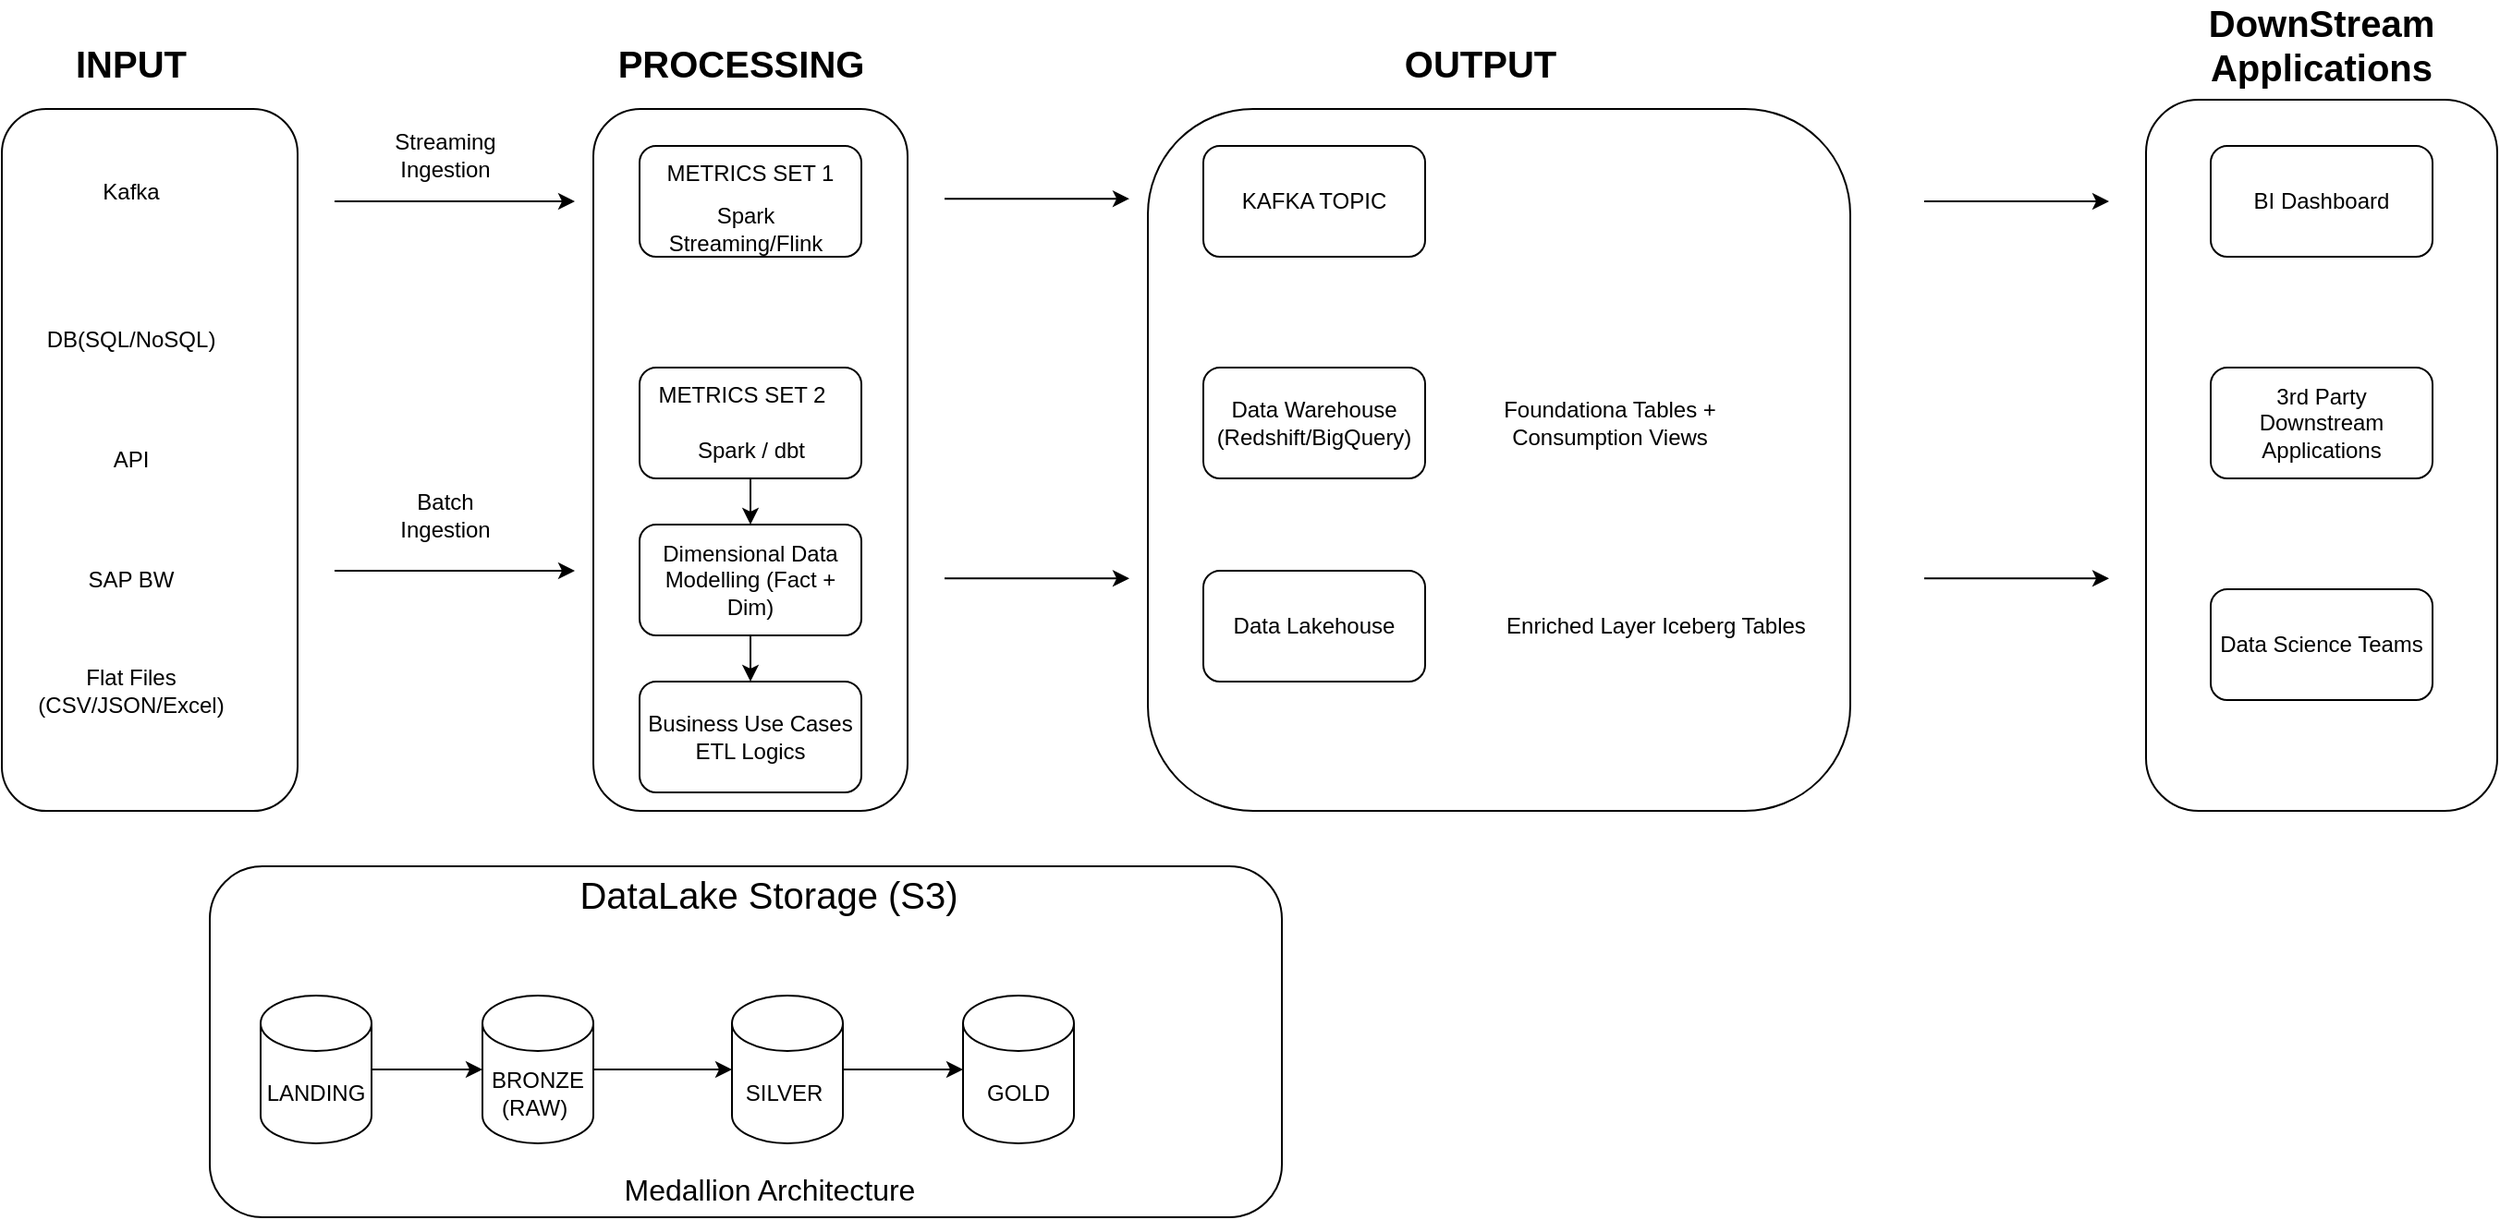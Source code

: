 <mxfile version="27.2.0">
  <diagram name="Page-1" id="Ah_BVm8UG3qweHjtrVJi">
    <mxGraphModel dx="1737" dy="878" grid="1" gridSize="10" guides="1" tooltips="1" connect="1" arrows="1" fold="1" page="1" pageScale="1" pageWidth="827" pageHeight="1169" math="0" shadow="0">
      <root>
        <mxCell id="0" />
        <mxCell id="1" parent="0" />
        <mxCell id="hRZKgi0yS8pwd4xGPH1x-1" value="" style="rounded=1;whiteSpace=wrap;html=1;" vertex="1" parent="1">
          <mxGeometry x="30" y="80" width="160" height="380" as="geometry" />
        </mxCell>
        <mxCell id="hRZKgi0yS8pwd4xGPH1x-2" value="&lt;b&gt;&lt;font style=&quot;font-size: 20px;&quot;&gt;INPUT&lt;/font&gt;&lt;/b&gt;" style="text;html=1;align=center;verticalAlign=middle;whiteSpace=wrap;rounded=0;" vertex="1" parent="1">
          <mxGeometry x="70" y="40" width="60" height="30" as="geometry" />
        </mxCell>
        <mxCell id="hRZKgi0yS8pwd4xGPH1x-3" value="Kafka" style="text;html=1;align=center;verticalAlign=middle;whiteSpace=wrap;rounded=0;" vertex="1" parent="1">
          <mxGeometry x="70" y="110" width="60" height="30" as="geometry" />
        </mxCell>
        <mxCell id="hRZKgi0yS8pwd4xGPH1x-5" value="DB(SQL/NoSQL)" style="text;html=1;align=center;verticalAlign=middle;whiteSpace=wrap;rounded=0;" vertex="1" parent="1">
          <mxGeometry x="70" y="190" width="60" height="30" as="geometry" />
        </mxCell>
        <mxCell id="hRZKgi0yS8pwd4xGPH1x-6" value="API" style="text;html=1;align=center;verticalAlign=middle;whiteSpace=wrap;rounded=0;" vertex="1" parent="1">
          <mxGeometry x="70" y="255" width="60" height="30" as="geometry" />
        </mxCell>
        <mxCell id="hRZKgi0yS8pwd4xGPH1x-8" value="SAP BW" style="text;html=1;align=center;verticalAlign=middle;whiteSpace=wrap;rounded=0;" vertex="1" parent="1">
          <mxGeometry x="70" y="320" width="60" height="30" as="geometry" />
        </mxCell>
        <mxCell id="hRZKgi0yS8pwd4xGPH1x-9" value="Flat Files (CSV/JSON/Excel)" style="text;html=1;align=center;verticalAlign=middle;whiteSpace=wrap;rounded=0;" vertex="1" parent="1">
          <mxGeometry x="70" y="380" width="60" height="30" as="geometry" />
        </mxCell>
        <mxCell id="hRZKgi0yS8pwd4xGPH1x-10" value="" style="rounded=1;whiteSpace=wrap;html=1;" vertex="1" parent="1">
          <mxGeometry x="350" y="80" width="170" height="380" as="geometry" />
        </mxCell>
        <mxCell id="hRZKgi0yS8pwd4xGPH1x-11" value="&lt;b&gt;&lt;font style=&quot;font-size: 20px;&quot;&gt;PROCESSING&lt;/font&gt;&lt;/b&gt;" style="text;html=1;align=center;verticalAlign=middle;whiteSpace=wrap;rounded=0;" vertex="1" parent="1">
          <mxGeometry x="400" y="40" width="60" height="30" as="geometry" />
        </mxCell>
        <mxCell id="hRZKgi0yS8pwd4xGPH1x-12" value="" style="endArrow=classic;html=1;rounded=0;" edge="1" parent="1">
          <mxGeometry width="50" height="50" relative="1" as="geometry">
            <mxPoint x="210" y="130" as="sourcePoint" />
            <mxPoint x="340" y="130" as="targetPoint" />
          </mxGeometry>
        </mxCell>
        <mxCell id="hRZKgi0yS8pwd4xGPH1x-13" value="" style="endArrow=classic;html=1;rounded=0;" edge="1" parent="1">
          <mxGeometry width="50" height="50" relative="1" as="geometry">
            <mxPoint x="210" y="330" as="sourcePoint" />
            <mxPoint x="340" y="330" as="targetPoint" />
          </mxGeometry>
        </mxCell>
        <mxCell id="hRZKgi0yS8pwd4xGPH1x-14" value="Streaming Ingestion" style="text;html=1;align=center;verticalAlign=middle;whiteSpace=wrap;rounded=0;" vertex="1" parent="1">
          <mxGeometry x="240" y="90" width="60" height="30" as="geometry" />
        </mxCell>
        <mxCell id="hRZKgi0yS8pwd4xGPH1x-15" value="Batch Ingestion" style="text;html=1;align=center;verticalAlign=middle;whiteSpace=wrap;rounded=0;" vertex="1" parent="1">
          <mxGeometry x="240" y="285" width="60" height="30" as="geometry" />
        </mxCell>
        <mxCell id="hRZKgi0yS8pwd4xGPH1x-16" value="" style="rounded=1;whiteSpace=wrap;html=1;" vertex="1" parent="1">
          <mxGeometry x="375" y="100" width="120" height="60" as="geometry" />
        </mxCell>
        <mxCell id="hRZKgi0yS8pwd4xGPH1x-17" value="METRICS SET 1" style="text;html=1;align=center;verticalAlign=middle;whiteSpace=wrap;rounded=0;" vertex="1" parent="1">
          <mxGeometry x="385" y="100" width="100" height="30" as="geometry" />
        </mxCell>
        <mxCell id="hRZKgi0yS8pwd4xGPH1x-30" value="" style="edgeStyle=orthogonalEdgeStyle;rounded=0;orthogonalLoop=1;jettySize=auto;html=1;" edge="1" parent="1" source="hRZKgi0yS8pwd4xGPH1x-18" target="hRZKgi0yS8pwd4xGPH1x-28">
          <mxGeometry relative="1" as="geometry" />
        </mxCell>
        <mxCell id="hRZKgi0yS8pwd4xGPH1x-18" value="" style="rounded=1;whiteSpace=wrap;html=1;" vertex="1" parent="1">
          <mxGeometry x="375" y="220" width="120" height="60" as="geometry" />
        </mxCell>
        <mxCell id="hRZKgi0yS8pwd4xGPH1x-19" value="METRICS SET 2" style="text;html=1;align=center;verticalAlign=middle;whiteSpace=wrap;rounded=0;" vertex="1" parent="1">
          <mxGeometry x="382.5" y="220" width="95" height="30" as="geometry" />
        </mxCell>
        <mxCell id="hRZKgi0yS8pwd4xGPH1x-20" value="Spark Streaming/Flink" style="text;html=1;align=center;verticalAlign=middle;whiteSpace=wrap;rounded=0;" vertex="1" parent="1">
          <mxGeometry x="375" y="130" width="115" height="30" as="geometry" />
        </mxCell>
        <mxCell id="hRZKgi0yS8pwd4xGPH1x-21" value="Spark / dbt" style="text;html=1;align=center;verticalAlign=middle;whiteSpace=wrap;rounded=0;" vertex="1" parent="1">
          <mxGeometry x="392.5" y="250" width="85" height="30" as="geometry" />
        </mxCell>
        <mxCell id="hRZKgi0yS8pwd4xGPH1x-34" style="edgeStyle=orthogonalEdgeStyle;rounded=0;orthogonalLoop=1;jettySize=auto;html=1;exitX=0.5;exitY=1;exitDx=0;exitDy=0;entryX=0.5;entryY=0;entryDx=0;entryDy=0;" edge="1" parent="1" source="hRZKgi0yS8pwd4xGPH1x-28" target="hRZKgi0yS8pwd4xGPH1x-31">
          <mxGeometry relative="1" as="geometry" />
        </mxCell>
        <mxCell id="hRZKgi0yS8pwd4xGPH1x-28" value="Dimensional Data Modelling (Fact + Dim)" style="rounded=1;whiteSpace=wrap;html=1;" vertex="1" parent="1">
          <mxGeometry x="375" y="305" width="120" height="60" as="geometry" />
        </mxCell>
        <mxCell id="hRZKgi0yS8pwd4xGPH1x-31" value="Business Use Cases ETL Logics" style="rounded=1;whiteSpace=wrap;html=1;" vertex="1" parent="1">
          <mxGeometry x="375" y="390" width="120" height="60" as="geometry" />
        </mxCell>
        <mxCell id="hRZKgi0yS8pwd4xGPH1x-36" value="" style="rounded=1;whiteSpace=wrap;html=1;" vertex="1" parent="1">
          <mxGeometry x="142.5" y="490" width="580" height="190" as="geometry" />
        </mxCell>
        <mxCell id="hRZKgi0yS8pwd4xGPH1x-37" value="&lt;font style=&quot;font-size: 20px;&quot;&gt;DataLake Storage (S3)&lt;/font&gt;" style="text;html=1;align=center;verticalAlign=middle;whiteSpace=wrap;rounded=0;" vertex="1" parent="1">
          <mxGeometry x="330" y="490" width="230" height="30" as="geometry" />
        </mxCell>
        <mxCell id="hRZKgi0yS8pwd4xGPH1x-39" value="LANDING" style="shape=cylinder3;whiteSpace=wrap;html=1;boundedLbl=1;backgroundOutline=1;size=15;" vertex="1" parent="1">
          <mxGeometry x="170" y="560" width="60" height="80" as="geometry" />
        </mxCell>
        <mxCell id="hRZKgi0yS8pwd4xGPH1x-40" value="BRONZE (RAW)&amp;nbsp;" style="shape=cylinder3;whiteSpace=wrap;html=1;boundedLbl=1;backgroundOutline=1;size=15;" vertex="1" parent="1">
          <mxGeometry x="290" y="560" width="60" height="80" as="geometry" />
        </mxCell>
        <mxCell id="hRZKgi0yS8pwd4xGPH1x-41" value="SILVER&amp;nbsp;" style="shape=cylinder3;whiteSpace=wrap;html=1;boundedLbl=1;backgroundOutline=1;size=15;" vertex="1" parent="1">
          <mxGeometry x="425" y="560" width="60" height="80" as="geometry" />
        </mxCell>
        <mxCell id="hRZKgi0yS8pwd4xGPH1x-42" value="GOLD" style="shape=cylinder3;whiteSpace=wrap;html=1;boundedLbl=1;backgroundOutline=1;size=15;" vertex="1" parent="1">
          <mxGeometry x="550" y="560" width="60" height="80" as="geometry" />
        </mxCell>
        <mxCell id="hRZKgi0yS8pwd4xGPH1x-44" style="edgeStyle=orthogonalEdgeStyle;rounded=0;orthogonalLoop=1;jettySize=auto;html=1;exitX=1;exitY=0.5;exitDx=0;exitDy=0;exitPerimeter=0;entryX=0;entryY=0.5;entryDx=0;entryDy=0;entryPerimeter=0;" edge="1" parent="1" source="hRZKgi0yS8pwd4xGPH1x-39" target="hRZKgi0yS8pwd4xGPH1x-40">
          <mxGeometry relative="1" as="geometry" />
        </mxCell>
        <mxCell id="hRZKgi0yS8pwd4xGPH1x-45" style="edgeStyle=orthogonalEdgeStyle;rounded=0;orthogonalLoop=1;jettySize=auto;html=1;exitX=1;exitY=0.5;exitDx=0;exitDy=0;exitPerimeter=0;entryX=0;entryY=0.5;entryDx=0;entryDy=0;entryPerimeter=0;" edge="1" parent="1" source="hRZKgi0yS8pwd4xGPH1x-40" target="hRZKgi0yS8pwd4xGPH1x-41">
          <mxGeometry relative="1" as="geometry" />
        </mxCell>
        <mxCell id="hRZKgi0yS8pwd4xGPH1x-46" style="edgeStyle=orthogonalEdgeStyle;rounded=0;orthogonalLoop=1;jettySize=auto;html=1;exitX=1;exitY=0.5;exitDx=0;exitDy=0;exitPerimeter=0;entryX=0;entryY=0.5;entryDx=0;entryDy=0;entryPerimeter=0;" edge="1" parent="1" source="hRZKgi0yS8pwd4xGPH1x-41" target="hRZKgi0yS8pwd4xGPH1x-42">
          <mxGeometry relative="1" as="geometry" />
        </mxCell>
        <mxCell id="hRZKgi0yS8pwd4xGPH1x-48" value="&lt;font style=&quot;font-size: 16px;&quot;&gt;Medallion Architecture&lt;/font&gt;" style="text;html=1;align=center;verticalAlign=middle;whiteSpace=wrap;rounded=0;" vertex="1" parent="1">
          <mxGeometry x="357.5" y="650" width="175" height="30" as="geometry" />
        </mxCell>
        <mxCell id="hRZKgi0yS8pwd4xGPH1x-49" value="" style="rounded=1;whiteSpace=wrap;html=1;" vertex="1" parent="1">
          <mxGeometry x="650" y="80" width="380" height="380" as="geometry" />
        </mxCell>
        <mxCell id="hRZKgi0yS8pwd4xGPH1x-51" value="&lt;b&gt;&lt;font style=&quot;font-size: 20px;&quot;&gt;OUTPUT&lt;/font&gt;&lt;/b&gt;" style="text;html=1;align=center;verticalAlign=middle;whiteSpace=wrap;rounded=0;" vertex="1" parent="1">
          <mxGeometry x="800" y="40" width="60" height="30" as="geometry" />
        </mxCell>
        <mxCell id="hRZKgi0yS8pwd4xGPH1x-53" value="" style="endArrow=classic;html=1;rounded=0;" edge="1" parent="1">
          <mxGeometry width="50" height="50" relative="1" as="geometry">
            <mxPoint x="540" y="128.57" as="sourcePoint" />
            <mxPoint x="640" y="128.57" as="targetPoint" />
          </mxGeometry>
        </mxCell>
        <mxCell id="hRZKgi0yS8pwd4xGPH1x-54" value="" style="endArrow=classic;html=1;rounded=0;" edge="1" parent="1">
          <mxGeometry width="50" height="50" relative="1" as="geometry">
            <mxPoint x="1070" y="334.17" as="sourcePoint" />
            <mxPoint x="1170" y="334.17" as="targetPoint" />
          </mxGeometry>
        </mxCell>
        <mxCell id="hRZKgi0yS8pwd4xGPH1x-55" value="KAFKA TOPIC" style="rounded=1;whiteSpace=wrap;html=1;" vertex="1" parent="1">
          <mxGeometry x="680" y="100" width="120" height="60" as="geometry" />
        </mxCell>
        <mxCell id="hRZKgi0yS8pwd4xGPH1x-56" value="Data Warehouse (Redshift/BigQuery)" style="rounded=1;whiteSpace=wrap;html=1;" vertex="1" parent="1">
          <mxGeometry x="680" y="220" width="120" height="60" as="geometry" />
        </mxCell>
        <mxCell id="hRZKgi0yS8pwd4xGPH1x-57" value="Data Lakehouse" style="rounded=1;whiteSpace=wrap;html=1;" vertex="1" parent="1">
          <mxGeometry x="680" y="330" width="120" height="60" as="geometry" />
        </mxCell>
        <mxCell id="hRZKgi0yS8pwd4xGPH1x-59" value="Foundationa Tables + Consumption Views" style="text;html=1;align=center;verticalAlign=middle;whiteSpace=wrap;rounded=0;" vertex="1" parent="1">
          <mxGeometry x="810" y="235" width="180" height="30" as="geometry" />
        </mxCell>
        <mxCell id="hRZKgi0yS8pwd4xGPH1x-60" value="Enriched Layer Iceberg Tables" style="text;html=1;align=center;verticalAlign=middle;whiteSpace=wrap;rounded=0;" vertex="1" parent="1">
          <mxGeometry x="840" y="345" width="170" height="30" as="geometry" />
        </mxCell>
        <mxCell id="hRZKgi0yS8pwd4xGPH1x-61" value="" style="rounded=1;whiteSpace=wrap;html=1;" vertex="1" parent="1">
          <mxGeometry x="1190" y="75" width="190" height="385" as="geometry" />
        </mxCell>
        <mxCell id="hRZKgi0yS8pwd4xGPH1x-63" value="&lt;b&gt;&lt;font style=&quot;font-size: 20px;&quot;&gt;DownStream Applications&lt;/font&gt;&lt;/b&gt;" style="text;html=1;align=center;verticalAlign=middle;whiteSpace=wrap;rounded=0;" vertex="1" parent="1">
          <mxGeometry x="1190" y="30" width="190" height="30" as="geometry" />
        </mxCell>
        <mxCell id="hRZKgi0yS8pwd4xGPH1x-64" value="BI Dashboard" style="rounded=1;whiteSpace=wrap;html=1;" vertex="1" parent="1">
          <mxGeometry x="1225" y="100" width="120" height="60" as="geometry" />
        </mxCell>
        <mxCell id="hRZKgi0yS8pwd4xGPH1x-65" value="" style="endArrow=classic;html=1;rounded=0;" edge="1" parent="1">
          <mxGeometry width="50" height="50" relative="1" as="geometry">
            <mxPoint x="1070" y="130" as="sourcePoint" />
            <mxPoint x="1170" y="130" as="targetPoint" />
          </mxGeometry>
        </mxCell>
        <mxCell id="hRZKgi0yS8pwd4xGPH1x-66" value="" style="endArrow=classic;html=1;rounded=0;" edge="1" parent="1">
          <mxGeometry width="50" height="50" relative="1" as="geometry">
            <mxPoint x="540" y="334.17" as="sourcePoint" />
            <mxPoint x="640" y="334.17" as="targetPoint" />
          </mxGeometry>
        </mxCell>
        <mxCell id="hRZKgi0yS8pwd4xGPH1x-67" value="3rd Party Downstream Applications" style="rounded=1;whiteSpace=wrap;html=1;" vertex="1" parent="1">
          <mxGeometry x="1225" y="220" width="120" height="60" as="geometry" />
        </mxCell>
        <mxCell id="hRZKgi0yS8pwd4xGPH1x-68" value="Data Science Teams" style="rounded=1;whiteSpace=wrap;html=1;" vertex="1" parent="1">
          <mxGeometry x="1225" y="340" width="120" height="60" as="geometry" />
        </mxCell>
      </root>
    </mxGraphModel>
  </diagram>
</mxfile>
